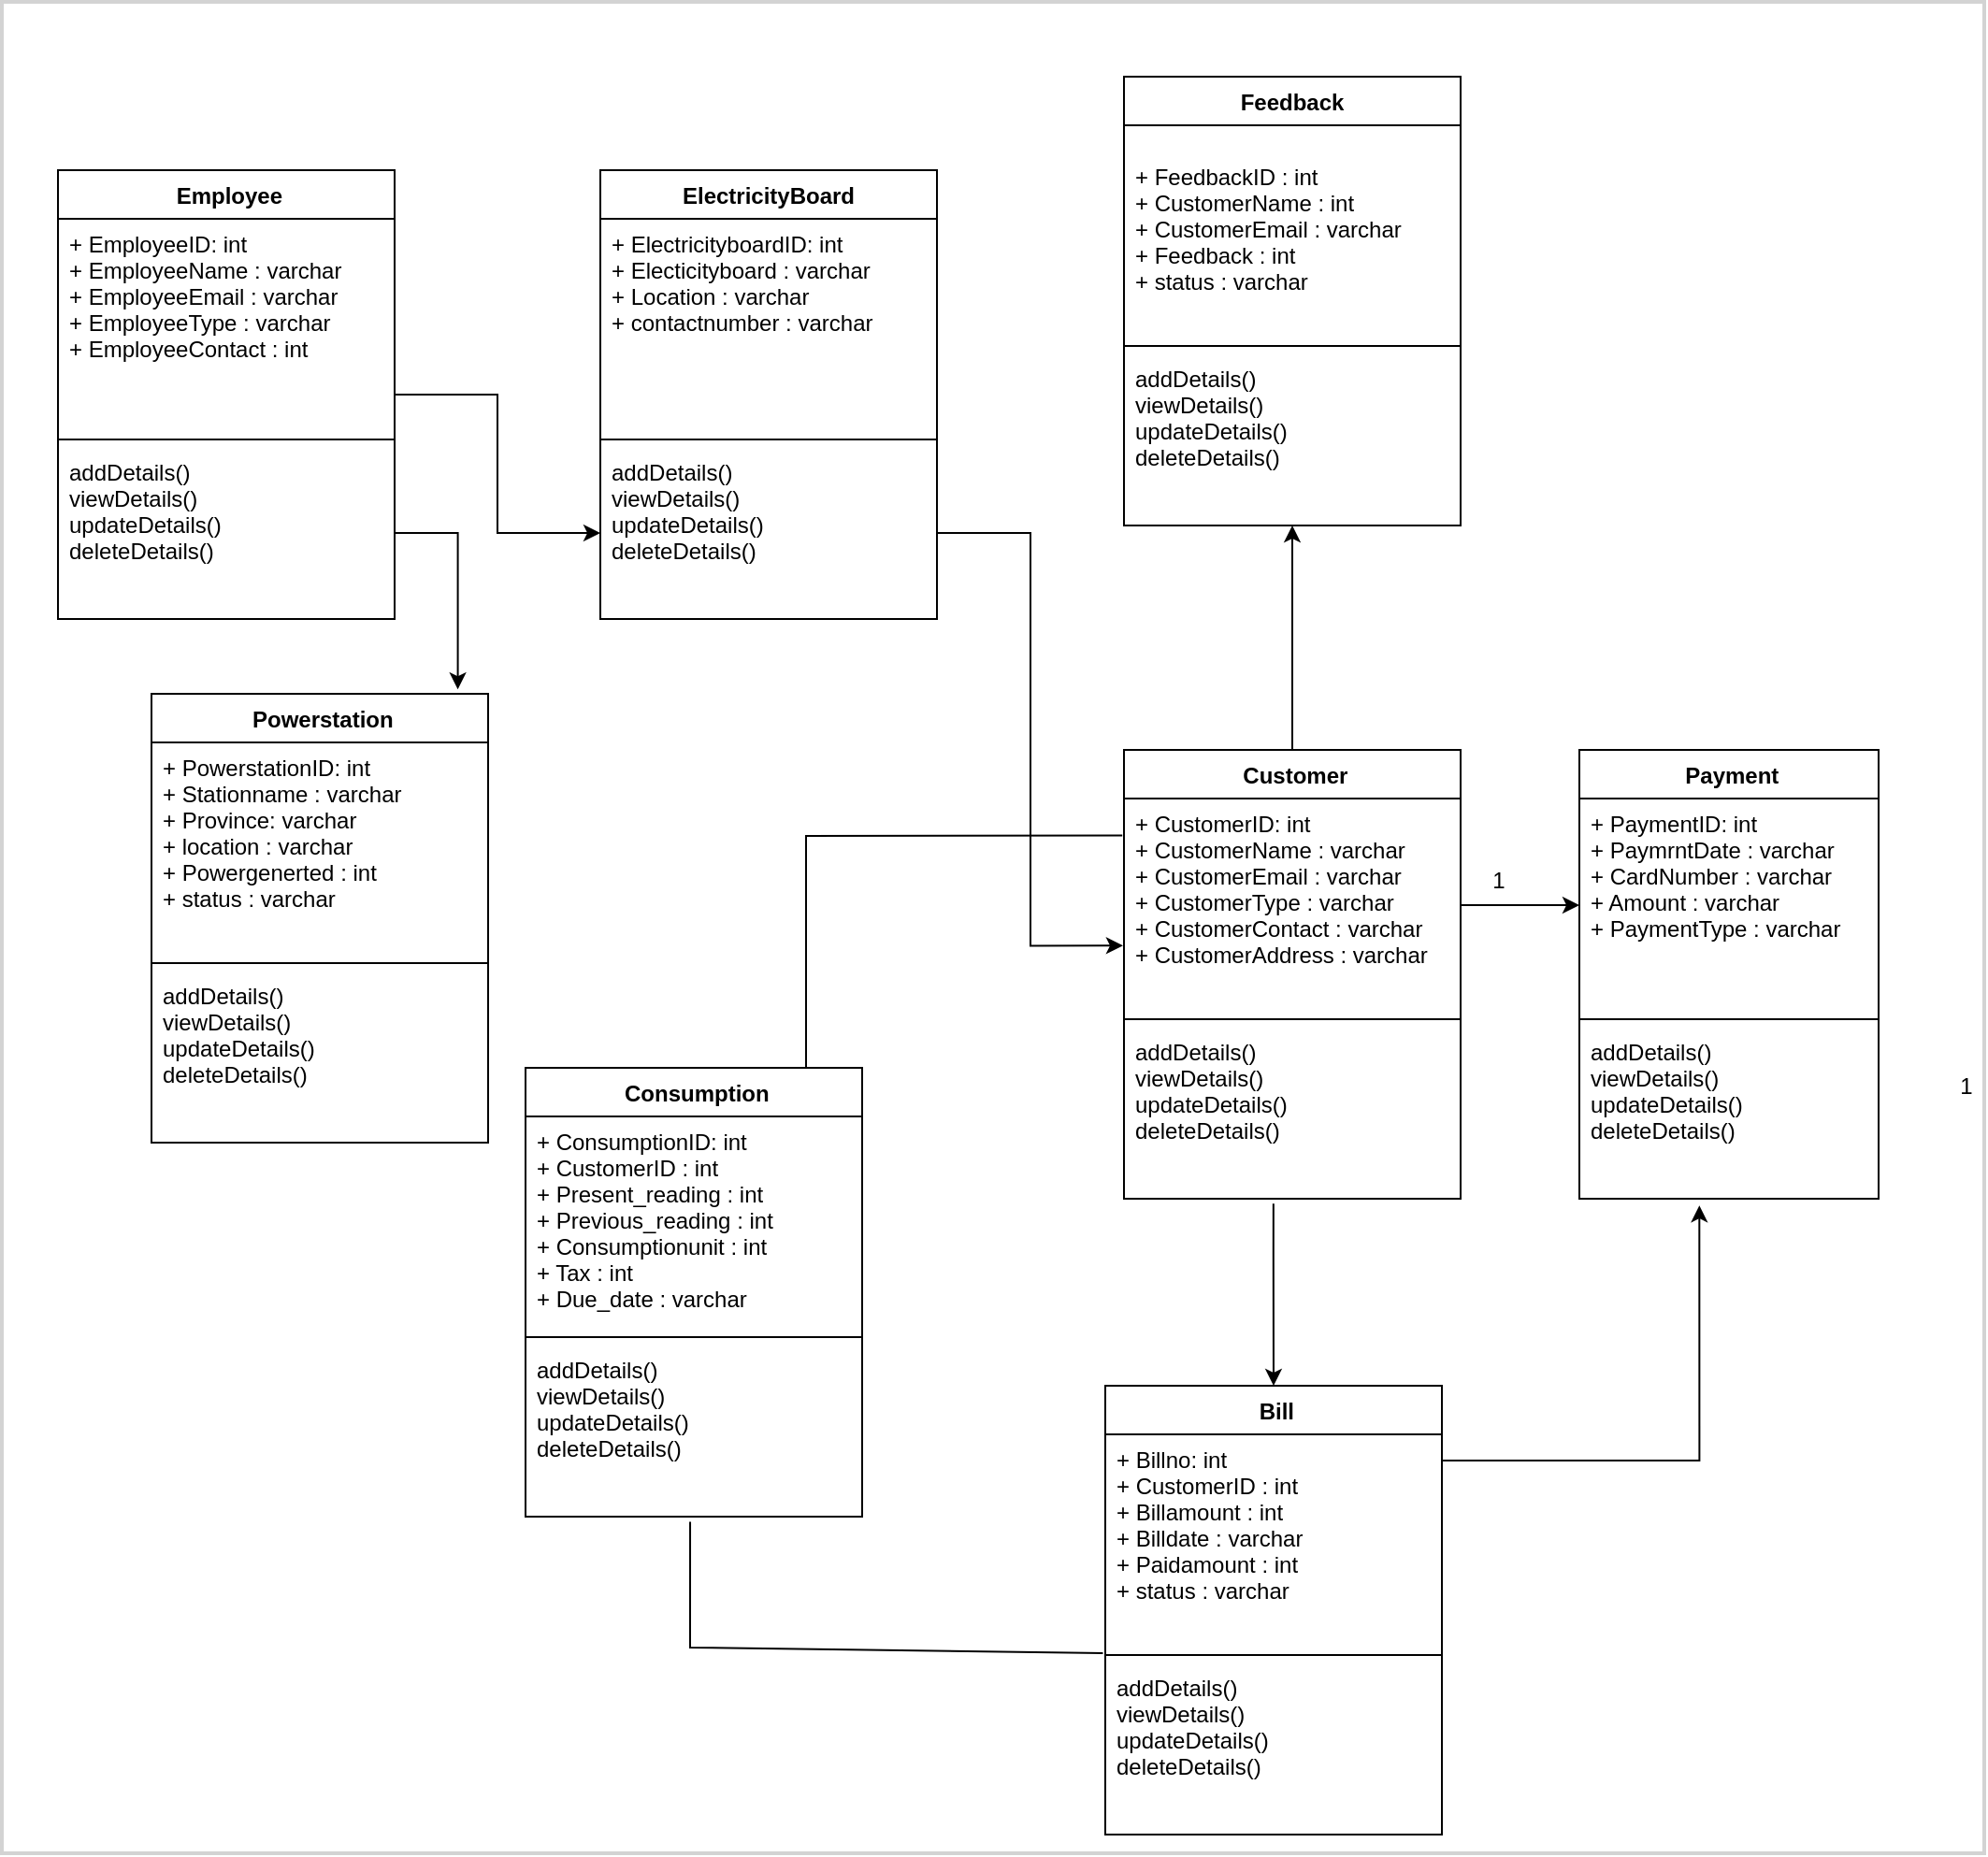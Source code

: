 <mxfile version="17.4.2" type="device"><diagram id="SRbFyI2c3Wf5-A8KOLft" name="Page-1"><mxGraphModel dx="2610" dy="3242" grid="1" gridSize="10" guides="1" tooltips="1" connect="1" arrows="1" fold="1" page="1" pageScale="1" pageWidth="827" pageHeight="1169" math="0" shadow="0"><root><mxCell id="0"/><mxCell id="1" parent="0"/><mxCell id="auAuKEcgPcTl1tRIE86S-31" value="" style="edgeStyle=orthogonalEdgeStyle;rounded=0;orthogonalLoop=1;jettySize=auto;html=1;" edge="1" parent="1" source="dQL1ck5LfXGZwAEYJ9vF-11"><mxGeometry relative="1" as="geometry"><mxPoint x="260" y="150" as="targetPoint"/></mxGeometry></mxCell><mxCell id="dQL1ck5LfXGZwAEYJ9vF-11" value=" Customer" style="swimlane;fontStyle=1;align=center;verticalAlign=top;childLayout=stackLayout;horizontal=1;startSize=26;horizontalStack=0;resizeParent=1;resizeParentMax=0;resizeLast=0;collapsible=1;marginBottom=0;" parent="1" vertex="1"><mxGeometry x="170" y="270" width="180" height="240" as="geometry"/></mxCell><mxCell id="dQL1ck5LfXGZwAEYJ9vF-12" value="+ CustomerID: int&#10;+ CustomerName : varchar&#10;+ CustomerEmail : varchar&#10;+ CustomerType : varchar&#10;+ CustomerContact : varchar&#10;+ CustomerAddress : varchar" style="text;strokeColor=none;fillColor=none;align=left;verticalAlign=top;spacingLeft=4;spacingRight=4;overflow=hidden;rotatable=0;points=[[0,0.5],[1,0.5]];portConstraint=eastwest;" parent="dQL1ck5LfXGZwAEYJ9vF-11" vertex="1"><mxGeometry y="26" width="180" height="114" as="geometry"/></mxCell><mxCell id="dQL1ck5LfXGZwAEYJ9vF-13" value="" style="line;strokeWidth=1;fillColor=none;align=left;verticalAlign=middle;spacingTop=-1;spacingLeft=3;spacingRight=3;rotatable=0;labelPosition=right;points=[];portConstraint=eastwest;" parent="dQL1ck5LfXGZwAEYJ9vF-11" vertex="1"><mxGeometry y="140" width="180" height="8" as="geometry"/></mxCell><mxCell id="dQL1ck5LfXGZwAEYJ9vF-14" value="addDetails()&#10;viewDetails()&#10;updateDetails()&#10;deleteDetails()" style="text;strokeColor=none;fillColor=none;align=left;verticalAlign=top;spacingLeft=4;spacingRight=4;overflow=hidden;rotatable=0;points=[[0,0.5],[1,0.5]];portConstraint=eastwest;" parent="dQL1ck5LfXGZwAEYJ9vF-11" vertex="1"><mxGeometry y="148" width="180" height="92" as="geometry"/></mxCell><mxCell id="dQL1ck5LfXGZwAEYJ9vF-15" value=" Payment" style="swimlane;fontStyle=1;align=center;verticalAlign=top;childLayout=stackLayout;horizontal=1;startSize=26;horizontalStack=0;resizeParent=1;resizeParentMax=0;resizeLast=0;collapsible=1;marginBottom=0;" parent="1" vertex="1"><mxGeometry x="413.5" y="270" width="160" height="240" as="geometry"/></mxCell><mxCell id="dQL1ck5LfXGZwAEYJ9vF-16" value="+ PaymentID: int&#10;+ PaymrntDate : varchar&#10;+ CardNumber : varchar&#10;+ Amount : varchar&#10;+ PaymentType : varchar" style="text;strokeColor=none;fillColor=none;align=left;verticalAlign=top;spacingLeft=4;spacingRight=4;overflow=hidden;rotatable=0;points=[[0,0.5],[1,0.5]];portConstraint=eastwest;" parent="dQL1ck5LfXGZwAEYJ9vF-15" vertex="1"><mxGeometry y="26" width="160" height="114" as="geometry"/></mxCell><mxCell id="dQL1ck5LfXGZwAEYJ9vF-17" value="" style="line;strokeWidth=1;fillColor=none;align=left;verticalAlign=middle;spacingTop=-1;spacingLeft=3;spacingRight=3;rotatable=0;labelPosition=right;points=[];portConstraint=eastwest;" parent="dQL1ck5LfXGZwAEYJ9vF-15" vertex="1"><mxGeometry y="140" width="160" height="8" as="geometry"/></mxCell><mxCell id="dQL1ck5LfXGZwAEYJ9vF-18" value="addDetails()&#10;viewDetails()&#10;updateDetails()&#10;deleteDetails()" style="text;strokeColor=none;fillColor=none;align=left;verticalAlign=top;spacingLeft=4;spacingRight=4;overflow=hidden;rotatable=0;points=[[0,0.5],[1,0.5]];portConstraint=eastwest;" parent="dQL1ck5LfXGZwAEYJ9vF-15" vertex="1"><mxGeometry y="148" width="160" height="92" as="geometry"/></mxCell><mxCell id="dQL1ck5LfXGZwAEYJ9vF-21" style="edgeStyle=orthogonalEdgeStyle;rounded=0;orthogonalLoop=1;jettySize=auto;html=1;" parent="1" source="dQL1ck5LfXGZwAEYJ9vF-12" target="dQL1ck5LfXGZwAEYJ9vF-16" edge="1"><mxGeometry relative="1" as="geometry"/></mxCell><mxCell id="dQL1ck5LfXGZwAEYJ9vF-22" value="1" style="text;html=1;align=center;verticalAlign=middle;resizable=0;points=[];autosize=1;strokeColor=none;fillColor=none;" parent="1" vertex="1"><mxGeometry x="360" y="330" width="20" height="20" as="geometry"/></mxCell><mxCell id="dQL1ck5LfXGZwAEYJ9vF-23" value="1" style="text;html=1;align=center;verticalAlign=middle;resizable=0;points=[];autosize=1;strokeColor=none;fillColor=none;" parent="1" vertex="1"><mxGeometry x="610" y="440" width="20" height="20" as="geometry"/></mxCell><mxCell id="auAuKEcgPcTl1tRIE86S-1" value=" Bill" style="swimlane;fontStyle=1;align=center;verticalAlign=top;childLayout=stackLayout;horizontal=1;startSize=26;horizontalStack=0;resizeParent=1;resizeParentMax=0;resizeLast=0;collapsible=1;marginBottom=0;" vertex="1" parent="1"><mxGeometry x="160" y="610" width="180" height="240" as="geometry"/></mxCell><mxCell id="auAuKEcgPcTl1tRIE86S-2" value="+ Billno: int&#10;+ CustomerID : int&#10;+ Billamount : int&#10;+ Billdate : varchar&#10;+ Paidamount : int&#10;+ status : varchar" style="text;strokeColor=none;fillColor=none;align=left;verticalAlign=top;spacingLeft=4;spacingRight=4;overflow=hidden;rotatable=0;points=[[0,0.5],[1,0.5]];portConstraint=eastwest;" vertex="1" parent="auAuKEcgPcTl1tRIE86S-1"><mxGeometry y="26" width="180" height="114" as="geometry"/></mxCell><mxCell id="auAuKEcgPcTl1tRIE86S-3" value="" style="line;strokeWidth=1;fillColor=none;align=left;verticalAlign=middle;spacingTop=-1;spacingLeft=3;spacingRight=3;rotatable=0;labelPosition=right;points=[];portConstraint=eastwest;" vertex="1" parent="auAuKEcgPcTl1tRIE86S-1"><mxGeometry y="140" width="180" height="8" as="geometry"/></mxCell><mxCell id="auAuKEcgPcTl1tRIE86S-4" value="addDetails()&#10;viewDetails()&#10;updateDetails()&#10;deleteDetails()" style="text;strokeColor=none;fillColor=none;align=left;verticalAlign=top;spacingLeft=4;spacingRight=4;overflow=hidden;rotatable=0;points=[[0,0.5],[1,0.5]];portConstraint=eastwest;" vertex="1" parent="auAuKEcgPcTl1tRIE86S-1"><mxGeometry y="148" width="180" height="92" as="geometry"/></mxCell><mxCell id="auAuKEcgPcTl1tRIE86S-5" style="edgeStyle=orthogonalEdgeStyle;rounded=0;orthogonalLoop=1;jettySize=auto;html=1;exitX=0.444;exitY=1.028;exitDx=0;exitDy=0;exitPerimeter=0;entryX=0.5;entryY=0;entryDx=0;entryDy=0;" edge="1" parent="1" source="dQL1ck5LfXGZwAEYJ9vF-14" target="auAuKEcgPcTl1tRIE86S-1"><mxGeometry relative="1" as="geometry"><mxPoint x="360.0" y="363" as="sourcePoint"/><mxPoint x="640" y="473" as="targetPoint"/><Array as="points"><mxPoint x="250" y="540"/><mxPoint x="250" y="540"/></Array></mxGeometry></mxCell><mxCell id="auAuKEcgPcTl1tRIE86S-6" style="edgeStyle=orthogonalEdgeStyle;rounded=0;orthogonalLoop=1;jettySize=auto;html=1;entryX=0.401;entryY=1.039;entryDx=0;entryDy=0;entryPerimeter=0;" edge="1" parent="1" target="dQL1ck5LfXGZwAEYJ9vF-18"><mxGeometry relative="1" as="geometry"><mxPoint x="340" y="830" as="sourcePoint"/><mxPoint x="640" y="473" as="targetPoint"/><Array as="points"><mxPoint x="340" y="650"/><mxPoint x="478" y="650"/></Array></mxGeometry></mxCell><mxCell id="auAuKEcgPcTl1tRIE86S-7" value=" Consumption" style="swimlane;fontStyle=1;align=center;verticalAlign=top;childLayout=stackLayout;horizontal=1;startSize=26;horizontalStack=0;resizeParent=1;resizeParentMax=0;resizeLast=0;collapsible=1;marginBottom=0;" vertex="1" parent="1"><mxGeometry x="-150" y="440" width="180" height="240" as="geometry"/></mxCell><mxCell id="auAuKEcgPcTl1tRIE86S-8" value="+ ConsumptionID: int&#10;+ CustomerID : int&#10;+ Present_reading : int&#10;+ Previous_reading : int&#10;+ Consumptionunit : int&#10;+ Tax : int&#10;+ Due_date : varchar" style="text;strokeColor=none;fillColor=none;align=left;verticalAlign=top;spacingLeft=4;spacingRight=4;overflow=hidden;rotatable=0;points=[[0,0.5],[1,0.5]];portConstraint=eastwest;" vertex="1" parent="auAuKEcgPcTl1tRIE86S-7"><mxGeometry y="26" width="180" height="114" as="geometry"/></mxCell><mxCell id="auAuKEcgPcTl1tRIE86S-9" value="" style="line;strokeWidth=1;fillColor=none;align=left;verticalAlign=middle;spacingTop=-1;spacingLeft=3;spacingRight=3;rotatable=0;labelPosition=right;points=[];portConstraint=eastwest;" vertex="1" parent="auAuKEcgPcTl1tRIE86S-7"><mxGeometry y="140" width="180" height="8" as="geometry"/></mxCell><mxCell id="auAuKEcgPcTl1tRIE86S-10" value="addDetails()&#10;viewDetails()&#10;updateDetails()&#10;deleteDetails()" style="text;strokeColor=none;fillColor=none;align=left;verticalAlign=top;spacingLeft=4;spacingRight=4;overflow=hidden;rotatable=0;points=[[0,0.5],[1,0.5]];portConstraint=eastwest;" vertex="1" parent="auAuKEcgPcTl1tRIE86S-7"><mxGeometry y="148" width="180" height="92" as="geometry"/></mxCell><mxCell id="auAuKEcgPcTl1tRIE86S-11" value="ElectricityBoard" style="swimlane;fontStyle=1;align=center;verticalAlign=top;childLayout=stackLayout;horizontal=1;startSize=26;horizontalStack=0;resizeParent=1;resizeParentMax=0;resizeLast=0;collapsible=1;marginBottom=0;" vertex="1" parent="1"><mxGeometry x="-110" y="-40" width="180" height="240" as="geometry"/></mxCell><mxCell id="auAuKEcgPcTl1tRIE86S-12" value="+ ElectricityboardID: int&#10;+ Electicityboard : varchar&#10;+ Location : varchar&#10;+ contactnumber : varchar&#10;" style="text;strokeColor=none;fillColor=none;align=left;verticalAlign=top;spacingLeft=4;spacingRight=4;overflow=hidden;rotatable=0;points=[[0,0.5],[1,0.5]];portConstraint=eastwest;" vertex="1" parent="auAuKEcgPcTl1tRIE86S-11"><mxGeometry y="26" width="180" height="114" as="geometry"/></mxCell><mxCell id="auAuKEcgPcTl1tRIE86S-13" value="" style="line;strokeWidth=1;fillColor=none;align=left;verticalAlign=middle;spacingTop=-1;spacingLeft=3;spacingRight=3;rotatable=0;labelPosition=right;points=[];portConstraint=eastwest;" vertex="1" parent="auAuKEcgPcTl1tRIE86S-11"><mxGeometry y="140" width="180" height="8" as="geometry"/></mxCell><mxCell id="auAuKEcgPcTl1tRIE86S-14" value="addDetails()&#10;viewDetails()&#10;updateDetails()&#10;deleteDetails()" style="text;strokeColor=none;fillColor=none;align=left;verticalAlign=top;spacingLeft=4;spacingRight=4;overflow=hidden;rotatable=0;points=[[0,0.5],[1,0.5]];portConstraint=eastwest;" vertex="1" parent="auAuKEcgPcTl1tRIE86S-11"><mxGeometry y="148" width="180" height="92" as="geometry"/></mxCell><mxCell id="auAuKEcgPcTl1tRIE86S-33" value="" style="edgeStyle=orthogonalEdgeStyle;rounded=0;orthogonalLoop=1;jettySize=auto;html=1;" edge="1" parent="1" source="auAuKEcgPcTl1tRIE86S-15" target="auAuKEcgPcTl1tRIE86S-14"><mxGeometry relative="1" as="geometry"/></mxCell><mxCell id="auAuKEcgPcTl1tRIE86S-15" value=" Employee" style="swimlane;fontStyle=1;align=center;verticalAlign=top;childLayout=stackLayout;horizontal=1;startSize=26;horizontalStack=0;resizeParent=1;resizeParentMax=0;resizeLast=0;collapsible=1;marginBottom=0;" vertex="1" parent="1"><mxGeometry x="-400" y="-40" width="180" height="240" as="geometry"/></mxCell><mxCell id="auAuKEcgPcTl1tRIE86S-16" value="+ EmployeeID: int&#10;+ EmployeeName : varchar&#10;+ EmployeeEmail : varchar&#10;+ EmployeeType : varchar&#10;+ EmployeeContact : int&#10;" style="text;strokeColor=none;fillColor=none;align=left;verticalAlign=top;spacingLeft=4;spacingRight=4;overflow=hidden;rotatable=0;points=[[0,0.5],[1,0.5]];portConstraint=eastwest;" vertex="1" parent="auAuKEcgPcTl1tRIE86S-15"><mxGeometry y="26" width="180" height="114" as="geometry"/></mxCell><mxCell id="auAuKEcgPcTl1tRIE86S-17" value="" style="line;strokeWidth=1;fillColor=none;align=left;verticalAlign=middle;spacingTop=-1;spacingLeft=3;spacingRight=3;rotatable=0;labelPosition=right;points=[];portConstraint=eastwest;" vertex="1" parent="auAuKEcgPcTl1tRIE86S-15"><mxGeometry y="140" width="180" height="8" as="geometry"/></mxCell><mxCell id="auAuKEcgPcTl1tRIE86S-18" value="addDetails()&#10;viewDetails()&#10;updateDetails()&#10;deleteDetails()" style="text;strokeColor=none;fillColor=none;align=left;verticalAlign=top;spacingLeft=4;spacingRight=4;overflow=hidden;rotatable=0;points=[[0,0.5],[1,0.5]];portConstraint=eastwest;" vertex="1" parent="auAuKEcgPcTl1tRIE86S-15"><mxGeometry y="148" width="180" height="92" as="geometry"/></mxCell><mxCell id="auAuKEcgPcTl1tRIE86S-19" value="Feedback" style="swimlane;fontStyle=1;align=center;verticalAlign=top;childLayout=stackLayout;horizontal=1;startSize=26;horizontalStack=0;resizeParent=1;resizeParentMax=0;resizeLast=0;collapsible=1;marginBottom=0;" vertex="1" parent="1"><mxGeometry x="170" y="-90" width="180" height="240" as="geometry"/></mxCell><mxCell id="auAuKEcgPcTl1tRIE86S-20" value="&#10;+ FeedbackID : int&#10;+ CustomerName : int&#10;+ CustomerEmail : varchar&#10;+ Feedback : int&#10;+ status : varchar" style="text;strokeColor=none;fillColor=none;align=left;verticalAlign=top;spacingLeft=4;spacingRight=4;overflow=hidden;rotatable=0;points=[[0,0.5],[1,0.5]];portConstraint=eastwest;" vertex="1" parent="auAuKEcgPcTl1tRIE86S-19"><mxGeometry y="26" width="180" height="114" as="geometry"/></mxCell><mxCell id="auAuKEcgPcTl1tRIE86S-21" value="" style="line;strokeWidth=1;fillColor=none;align=left;verticalAlign=middle;spacingTop=-1;spacingLeft=3;spacingRight=3;rotatable=0;labelPosition=right;points=[];portConstraint=eastwest;" vertex="1" parent="auAuKEcgPcTl1tRIE86S-19"><mxGeometry y="140" width="180" height="8" as="geometry"/></mxCell><mxCell id="auAuKEcgPcTl1tRIE86S-22" value="addDetails()&#10;viewDetails()&#10;updateDetails()&#10;deleteDetails()" style="text;strokeColor=none;fillColor=none;align=left;verticalAlign=top;spacingLeft=4;spacingRight=4;overflow=hidden;rotatable=0;points=[[0,0.5],[1,0.5]];portConstraint=eastwest;" vertex="1" parent="auAuKEcgPcTl1tRIE86S-19"><mxGeometry y="148" width="180" height="92" as="geometry"/></mxCell><mxCell id="auAuKEcgPcTl1tRIE86S-23" value=" Powerstation" style="swimlane;fontStyle=1;align=center;verticalAlign=top;childLayout=stackLayout;horizontal=1;startSize=26;horizontalStack=0;resizeParent=1;resizeParentMax=0;resizeLast=0;collapsible=1;marginBottom=0;" vertex="1" parent="1"><mxGeometry x="-350" y="240" width="180" height="240" as="geometry"/></mxCell><mxCell id="auAuKEcgPcTl1tRIE86S-24" value="+ PowerstationID: int&#10;+ Stationname : varchar&#10;+ Province: varchar&#10;+ location : varchar&#10;+ Powergenerted : int&#10;+ status : varchar" style="text;strokeColor=none;fillColor=none;align=left;verticalAlign=top;spacingLeft=4;spacingRight=4;overflow=hidden;rotatable=0;points=[[0,0.5],[1,0.5]];portConstraint=eastwest;" vertex="1" parent="auAuKEcgPcTl1tRIE86S-23"><mxGeometry y="26" width="180" height="114" as="geometry"/></mxCell><mxCell id="auAuKEcgPcTl1tRIE86S-25" value="" style="line;strokeWidth=1;fillColor=none;align=left;verticalAlign=middle;spacingTop=-1;spacingLeft=3;spacingRight=3;rotatable=0;labelPosition=right;points=[];portConstraint=eastwest;" vertex="1" parent="auAuKEcgPcTl1tRIE86S-23"><mxGeometry y="140" width="180" height="8" as="geometry"/></mxCell><mxCell id="auAuKEcgPcTl1tRIE86S-26" value="addDetails()&#10;viewDetails()&#10;updateDetails()&#10;deleteDetails()" style="text;strokeColor=none;fillColor=none;align=left;verticalAlign=top;spacingLeft=4;spacingRight=4;overflow=hidden;rotatable=0;points=[[0,0.5],[1,0.5]];portConstraint=eastwest;" vertex="1" parent="auAuKEcgPcTl1tRIE86S-23"><mxGeometry y="148" width="180" height="92" as="geometry"/></mxCell><mxCell id="auAuKEcgPcTl1tRIE86S-27" value="" style="endArrow=none;html=1;rounded=0;entryX=-0.005;entryY=0.173;entryDx=0;entryDy=0;entryPerimeter=0;" edge="1" parent="1" target="dQL1ck5LfXGZwAEYJ9vF-12"><mxGeometry width="50" height="50" relative="1" as="geometry"><mxPoint y="440" as="sourcePoint"/><mxPoint x="120" y="740" as="targetPoint"/><Array as="points"><mxPoint y="316"/></Array></mxGeometry></mxCell><mxCell id="auAuKEcgPcTl1tRIE86S-29" value="" style="endArrow=none;html=1;rounded=0;entryX=0.489;entryY=1.03;entryDx=0;entryDy=0;entryPerimeter=0;exitX=-0.007;exitY=0.373;exitDx=0;exitDy=0;exitPerimeter=0;" edge="1" parent="1" source="auAuKEcgPcTl1tRIE86S-3" target="auAuKEcgPcTl1tRIE86S-10"><mxGeometry width="50" height="50" relative="1" as="geometry"><mxPoint x="-62" y="810" as="sourcePoint"/><mxPoint x="280" y="740" as="targetPoint"/><Array as="points"><mxPoint x="-62" y="750"/></Array></mxGeometry></mxCell><mxCell id="auAuKEcgPcTl1tRIE86S-34" value="" style="edgeStyle=orthogonalEdgeStyle;rounded=0;orthogonalLoop=1;jettySize=auto;html=1;entryX=-0.003;entryY=0.69;entryDx=0;entryDy=0;entryPerimeter=0;" edge="1" parent="1" source="auAuKEcgPcTl1tRIE86S-14" target="dQL1ck5LfXGZwAEYJ9vF-12"><mxGeometry relative="1" as="geometry"/></mxCell><mxCell id="auAuKEcgPcTl1tRIE86S-35" value="" style="edgeStyle=orthogonalEdgeStyle;rounded=0;orthogonalLoop=1;jettySize=auto;html=1;entryX=0.91;entryY=-0.01;entryDx=0;entryDy=0;entryPerimeter=0;" edge="1" parent="1" source="auAuKEcgPcTl1tRIE86S-18" target="auAuKEcgPcTl1tRIE86S-23"><mxGeometry relative="1" as="geometry"/></mxCell><mxCell id="auAuKEcgPcTl1tRIE86S-36" value="" style="rounded=0;whiteSpace=wrap;html=1;fillColor=none;strokeColor=#d3d3d3;strokeWidth=2;" vertex="1" parent="1"><mxGeometry x="-430" y="-130" width="1060" height="990" as="geometry"/></mxCell></root></mxGraphModel></diagram></mxfile>